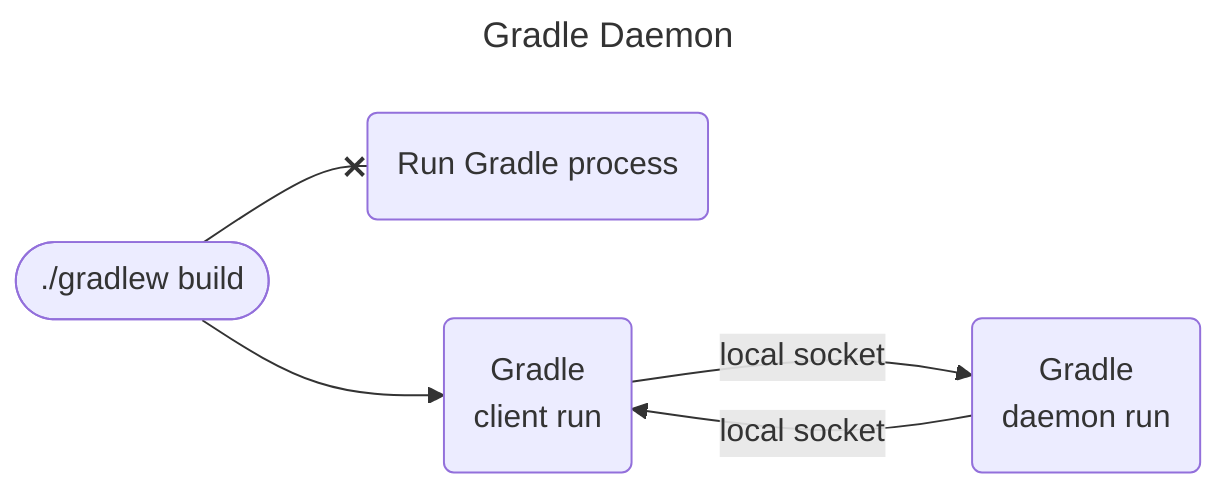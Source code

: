 ---
title: Gradle Daemon
---
flowchart LR
    gradlew([./gradlew build])


    gradlew --x run("Run Gradle process")

    client("Gradle
    client run")
    gradlew --> client
    daemon("Gradle
    daemon run")
    client -- local socket --> daemon
    daemon -- local socket --> client